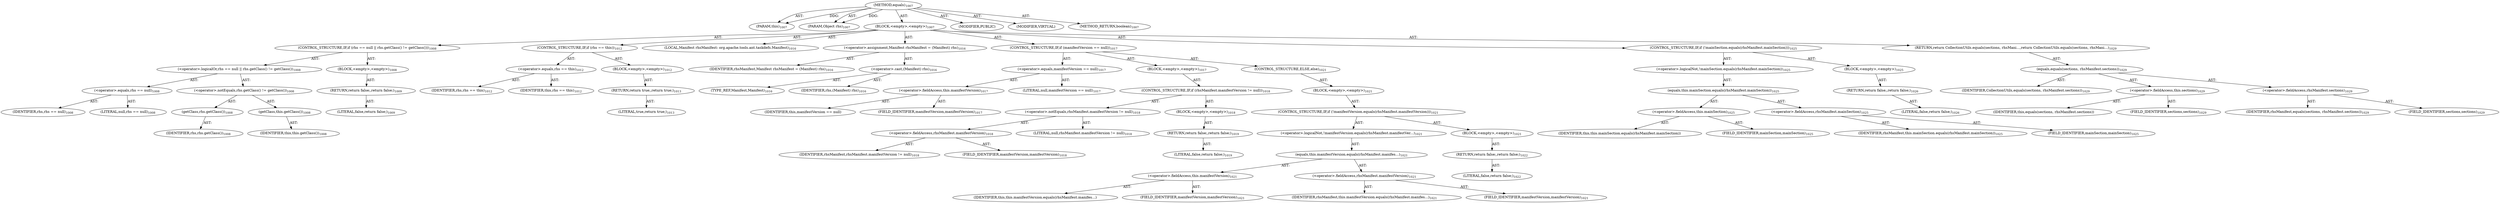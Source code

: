 digraph "equals" {  
"111669149740" [label = <(METHOD,equals)<SUB>1007</SUB>> ]
"115964117014" [label = <(PARAM,this)<SUB>1007</SUB>> ]
"115964117066" [label = <(PARAM,Object rhs)<SUB>1007</SUB>> ]
"25769803926" [label = <(BLOCK,&lt;empty&gt;,&lt;empty&gt;)<SUB>1007</SUB>> ]
"47244640345" [label = <(CONTROL_STRUCTURE,IF,if (rhs == null || rhs.getClass() != getClass()))<SUB>1008</SUB>> ]
"30064771799" [label = <(&lt;operator&gt;.logicalOr,rhs == null || rhs.getClass() != getClass())<SUB>1008</SUB>> ]
"30064771800" [label = <(&lt;operator&gt;.equals,rhs == null)<SUB>1008</SUB>> ]
"68719477268" [label = <(IDENTIFIER,rhs,rhs == null)<SUB>1008</SUB>> ]
"90194313351" [label = <(LITERAL,null,rhs == null)<SUB>1008</SUB>> ]
"30064771801" [label = <(&lt;operator&gt;.notEquals,rhs.getClass() != getClass())<SUB>1008</SUB>> ]
"30064771802" [label = <(getClass,rhs.getClass())<SUB>1008</SUB>> ]
"68719477269" [label = <(IDENTIFIER,rhs,rhs.getClass())<SUB>1008</SUB>> ]
"30064771803" [label = <(getClass,this.getClass())<SUB>1008</SUB>> ]
"68719476768" [label = <(IDENTIFIER,this,this.getClass())<SUB>1008</SUB>> ]
"25769803927" [label = <(BLOCK,&lt;empty&gt;,&lt;empty&gt;)<SUB>1008</SUB>> ]
"146028888097" [label = <(RETURN,return false;,return false;)<SUB>1009</SUB>> ]
"90194313352" [label = <(LITERAL,false,return false;)<SUB>1009</SUB>> ]
"47244640346" [label = <(CONTROL_STRUCTURE,IF,if (rhs == this))<SUB>1012</SUB>> ]
"30064771804" [label = <(&lt;operator&gt;.equals,rhs == this)<SUB>1012</SUB>> ]
"68719477270" [label = <(IDENTIFIER,rhs,rhs == this)<SUB>1012</SUB>> ]
"68719476769" [label = <(IDENTIFIER,this,rhs == this)<SUB>1012</SUB>> ]
"25769803928" [label = <(BLOCK,&lt;empty&gt;,&lt;empty&gt;)<SUB>1012</SUB>> ]
"146028888098" [label = <(RETURN,return true;,return true;)<SUB>1013</SUB>> ]
"90194313353" [label = <(LITERAL,true,return true;)<SUB>1013</SUB>> ]
"94489280599" [label = <(LOCAL,Manifest rhsManifest: org.apache.tools.ant.taskdefs.Manifest)<SUB>1016</SUB>> ]
"30064771805" [label = <(&lt;operator&gt;.assignment,Manifest rhsManifest = (Manifest) rhs)<SUB>1016</SUB>> ]
"68719477271" [label = <(IDENTIFIER,rhsManifest,Manifest rhsManifest = (Manifest) rhs)<SUB>1016</SUB>> ]
"30064771806" [label = <(&lt;operator&gt;.cast,(Manifest) rhs)<SUB>1016</SUB>> ]
"180388626479" [label = <(TYPE_REF,Manifest,Manifest)<SUB>1016</SUB>> ]
"68719477272" [label = <(IDENTIFIER,rhs,(Manifest) rhs)<SUB>1016</SUB>> ]
"47244640347" [label = <(CONTROL_STRUCTURE,IF,if (manifestVersion == null))<SUB>1017</SUB>> ]
"30064771807" [label = <(&lt;operator&gt;.equals,manifestVersion == null)<SUB>1017</SUB>> ]
"30064771808" [label = <(&lt;operator&gt;.fieldAccess,this.manifestVersion)<SUB>1017</SUB>> ]
"68719477273" [label = <(IDENTIFIER,this,manifestVersion == null)> ]
"55834574997" [label = <(FIELD_IDENTIFIER,manifestVersion,manifestVersion)<SUB>1017</SUB>> ]
"90194313354" [label = <(LITERAL,null,manifestVersion == null)<SUB>1017</SUB>> ]
"25769803929" [label = <(BLOCK,&lt;empty&gt;,&lt;empty&gt;)<SUB>1017</SUB>> ]
"47244640348" [label = <(CONTROL_STRUCTURE,IF,if (rhsManifest.manifestVersion != null))<SUB>1018</SUB>> ]
"30064771809" [label = <(&lt;operator&gt;.notEquals,rhsManifest.manifestVersion != null)<SUB>1018</SUB>> ]
"30064771810" [label = <(&lt;operator&gt;.fieldAccess,rhsManifest.manifestVersion)<SUB>1018</SUB>> ]
"68719477274" [label = <(IDENTIFIER,rhsManifest,rhsManifest.manifestVersion != null)<SUB>1018</SUB>> ]
"55834574998" [label = <(FIELD_IDENTIFIER,manifestVersion,manifestVersion)<SUB>1018</SUB>> ]
"90194313355" [label = <(LITERAL,null,rhsManifest.manifestVersion != null)<SUB>1018</SUB>> ]
"25769803930" [label = <(BLOCK,&lt;empty&gt;,&lt;empty&gt;)<SUB>1018</SUB>> ]
"146028888099" [label = <(RETURN,return false;,return false;)<SUB>1019</SUB>> ]
"90194313356" [label = <(LITERAL,false,return false;)<SUB>1019</SUB>> ]
"47244640349" [label = <(CONTROL_STRUCTURE,ELSE,else)<SUB>1021</SUB>> ]
"25769803931" [label = <(BLOCK,&lt;empty&gt;,&lt;empty&gt;)<SUB>1021</SUB>> ]
"47244640350" [label = <(CONTROL_STRUCTURE,IF,if (!manifestVersion.equals(rhsManifest.manifestVersion)))<SUB>1021</SUB>> ]
"30064771811" [label = <(&lt;operator&gt;.logicalNot,!manifestVersion.equals(rhsManifest.manifestVer...)<SUB>1021</SUB>> ]
"30064771812" [label = <(equals,this.manifestVersion.equals(rhsManifest.manifes...)<SUB>1021</SUB>> ]
"30064771813" [label = <(&lt;operator&gt;.fieldAccess,this.manifestVersion)<SUB>1021</SUB>> ]
"68719477275" [label = <(IDENTIFIER,this,this.manifestVersion.equals(rhsManifest.manifes...)> ]
"55834574999" [label = <(FIELD_IDENTIFIER,manifestVersion,manifestVersion)<SUB>1021</SUB>> ]
"30064771814" [label = <(&lt;operator&gt;.fieldAccess,rhsManifest.manifestVersion)<SUB>1021</SUB>> ]
"68719477276" [label = <(IDENTIFIER,rhsManifest,this.manifestVersion.equals(rhsManifest.manifes...)<SUB>1021</SUB>> ]
"55834575000" [label = <(FIELD_IDENTIFIER,manifestVersion,manifestVersion)<SUB>1021</SUB>> ]
"25769803932" [label = <(BLOCK,&lt;empty&gt;,&lt;empty&gt;)<SUB>1021</SUB>> ]
"146028888100" [label = <(RETURN,return false;,return false;)<SUB>1022</SUB>> ]
"90194313357" [label = <(LITERAL,false,return false;)<SUB>1022</SUB>> ]
"47244640351" [label = <(CONTROL_STRUCTURE,IF,if (!mainSection.equals(rhsManifest.mainSection)))<SUB>1025</SUB>> ]
"30064771815" [label = <(&lt;operator&gt;.logicalNot,!mainSection.equals(rhsManifest.mainSection))<SUB>1025</SUB>> ]
"30064771816" [label = <(equals,this.mainSection.equals(rhsManifest.mainSection))<SUB>1025</SUB>> ]
"30064771817" [label = <(&lt;operator&gt;.fieldAccess,this.mainSection)<SUB>1025</SUB>> ]
"68719477277" [label = <(IDENTIFIER,this,this.mainSection.equals(rhsManifest.mainSection))> ]
"55834575001" [label = <(FIELD_IDENTIFIER,mainSection,mainSection)<SUB>1025</SUB>> ]
"30064771818" [label = <(&lt;operator&gt;.fieldAccess,rhsManifest.mainSection)<SUB>1025</SUB>> ]
"68719477278" [label = <(IDENTIFIER,rhsManifest,this.mainSection.equals(rhsManifest.mainSection))<SUB>1025</SUB>> ]
"55834575002" [label = <(FIELD_IDENTIFIER,mainSection,mainSection)<SUB>1025</SUB>> ]
"25769803933" [label = <(BLOCK,&lt;empty&gt;,&lt;empty&gt;)<SUB>1025</SUB>> ]
"146028888101" [label = <(RETURN,return false;,return false;)<SUB>1026</SUB>> ]
"90194313358" [label = <(LITERAL,false,return false;)<SUB>1026</SUB>> ]
"146028888102" [label = <(RETURN,return CollectionUtils.equals(sections, rhsMani...,return CollectionUtils.equals(sections, rhsMani...)<SUB>1029</SUB>> ]
"30064771819" [label = <(equals,equals(sections, rhsManifest.sections))<SUB>1029</SUB>> ]
"68719477279" [label = <(IDENTIFIER,CollectionUtils,equals(sections, rhsManifest.sections))<SUB>1029</SUB>> ]
"30064771820" [label = <(&lt;operator&gt;.fieldAccess,this.sections)<SUB>1029</SUB>> ]
"68719477280" [label = <(IDENTIFIER,this,equals(sections, rhsManifest.sections))> ]
"55834575003" [label = <(FIELD_IDENTIFIER,sections,sections)<SUB>1029</SUB>> ]
"30064771821" [label = <(&lt;operator&gt;.fieldAccess,rhsManifest.sections)<SUB>1029</SUB>> ]
"68719477281" [label = <(IDENTIFIER,rhsManifest,equals(sections, rhsManifest.sections))<SUB>1029</SUB>> ]
"55834575004" [label = <(FIELD_IDENTIFIER,sections,sections)<SUB>1029</SUB>> ]
"133143986295" [label = <(MODIFIER,PUBLIC)> ]
"133143986296" [label = <(MODIFIER,VIRTUAL)> ]
"128849018924" [label = <(METHOD_RETURN,boolean)<SUB>1007</SUB>> ]
  "111669149740" -> "115964117014"  [ label = "AST: "] 
  "111669149740" -> "115964117066"  [ label = "AST: "] 
  "111669149740" -> "25769803926"  [ label = "AST: "] 
  "111669149740" -> "133143986295"  [ label = "AST: "] 
  "111669149740" -> "133143986296"  [ label = "AST: "] 
  "111669149740" -> "128849018924"  [ label = "AST: "] 
  "25769803926" -> "47244640345"  [ label = "AST: "] 
  "25769803926" -> "47244640346"  [ label = "AST: "] 
  "25769803926" -> "94489280599"  [ label = "AST: "] 
  "25769803926" -> "30064771805"  [ label = "AST: "] 
  "25769803926" -> "47244640347"  [ label = "AST: "] 
  "25769803926" -> "47244640351"  [ label = "AST: "] 
  "25769803926" -> "146028888102"  [ label = "AST: "] 
  "47244640345" -> "30064771799"  [ label = "AST: "] 
  "47244640345" -> "25769803927"  [ label = "AST: "] 
  "30064771799" -> "30064771800"  [ label = "AST: "] 
  "30064771799" -> "30064771801"  [ label = "AST: "] 
  "30064771800" -> "68719477268"  [ label = "AST: "] 
  "30064771800" -> "90194313351"  [ label = "AST: "] 
  "30064771801" -> "30064771802"  [ label = "AST: "] 
  "30064771801" -> "30064771803"  [ label = "AST: "] 
  "30064771802" -> "68719477269"  [ label = "AST: "] 
  "30064771803" -> "68719476768"  [ label = "AST: "] 
  "25769803927" -> "146028888097"  [ label = "AST: "] 
  "146028888097" -> "90194313352"  [ label = "AST: "] 
  "47244640346" -> "30064771804"  [ label = "AST: "] 
  "47244640346" -> "25769803928"  [ label = "AST: "] 
  "30064771804" -> "68719477270"  [ label = "AST: "] 
  "30064771804" -> "68719476769"  [ label = "AST: "] 
  "25769803928" -> "146028888098"  [ label = "AST: "] 
  "146028888098" -> "90194313353"  [ label = "AST: "] 
  "30064771805" -> "68719477271"  [ label = "AST: "] 
  "30064771805" -> "30064771806"  [ label = "AST: "] 
  "30064771806" -> "180388626479"  [ label = "AST: "] 
  "30064771806" -> "68719477272"  [ label = "AST: "] 
  "47244640347" -> "30064771807"  [ label = "AST: "] 
  "47244640347" -> "25769803929"  [ label = "AST: "] 
  "47244640347" -> "47244640349"  [ label = "AST: "] 
  "30064771807" -> "30064771808"  [ label = "AST: "] 
  "30064771807" -> "90194313354"  [ label = "AST: "] 
  "30064771808" -> "68719477273"  [ label = "AST: "] 
  "30064771808" -> "55834574997"  [ label = "AST: "] 
  "25769803929" -> "47244640348"  [ label = "AST: "] 
  "47244640348" -> "30064771809"  [ label = "AST: "] 
  "47244640348" -> "25769803930"  [ label = "AST: "] 
  "30064771809" -> "30064771810"  [ label = "AST: "] 
  "30064771809" -> "90194313355"  [ label = "AST: "] 
  "30064771810" -> "68719477274"  [ label = "AST: "] 
  "30064771810" -> "55834574998"  [ label = "AST: "] 
  "25769803930" -> "146028888099"  [ label = "AST: "] 
  "146028888099" -> "90194313356"  [ label = "AST: "] 
  "47244640349" -> "25769803931"  [ label = "AST: "] 
  "25769803931" -> "47244640350"  [ label = "AST: "] 
  "47244640350" -> "30064771811"  [ label = "AST: "] 
  "47244640350" -> "25769803932"  [ label = "AST: "] 
  "30064771811" -> "30064771812"  [ label = "AST: "] 
  "30064771812" -> "30064771813"  [ label = "AST: "] 
  "30064771812" -> "30064771814"  [ label = "AST: "] 
  "30064771813" -> "68719477275"  [ label = "AST: "] 
  "30064771813" -> "55834574999"  [ label = "AST: "] 
  "30064771814" -> "68719477276"  [ label = "AST: "] 
  "30064771814" -> "55834575000"  [ label = "AST: "] 
  "25769803932" -> "146028888100"  [ label = "AST: "] 
  "146028888100" -> "90194313357"  [ label = "AST: "] 
  "47244640351" -> "30064771815"  [ label = "AST: "] 
  "47244640351" -> "25769803933"  [ label = "AST: "] 
  "30064771815" -> "30064771816"  [ label = "AST: "] 
  "30064771816" -> "30064771817"  [ label = "AST: "] 
  "30064771816" -> "30064771818"  [ label = "AST: "] 
  "30064771817" -> "68719477277"  [ label = "AST: "] 
  "30064771817" -> "55834575001"  [ label = "AST: "] 
  "30064771818" -> "68719477278"  [ label = "AST: "] 
  "30064771818" -> "55834575002"  [ label = "AST: "] 
  "25769803933" -> "146028888101"  [ label = "AST: "] 
  "146028888101" -> "90194313358"  [ label = "AST: "] 
  "146028888102" -> "30064771819"  [ label = "AST: "] 
  "30064771819" -> "68719477279"  [ label = "AST: "] 
  "30064771819" -> "30064771820"  [ label = "AST: "] 
  "30064771819" -> "30064771821"  [ label = "AST: "] 
  "30064771820" -> "68719477280"  [ label = "AST: "] 
  "30064771820" -> "55834575003"  [ label = "AST: "] 
  "30064771821" -> "68719477281"  [ label = "AST: "] 
  "30064771821" -> "55834575004"  [ label = "AST: "] 
  "111669149740" -> "115964117014"  [ label = "DDG: "] 
  "111669149740" -> "115964117066"  [ label = "DDG: "] 
}
